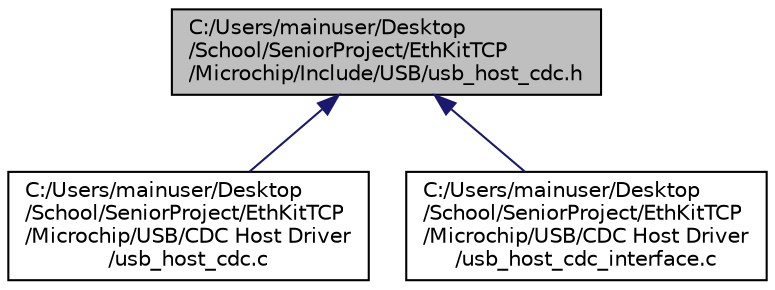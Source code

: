 digraph "C:/Users/mainuser/Desktop/School/SeniorProject/EthKitTCP/Microchip/Include/USB/usb_host_cdc.h"
{
  edge [fontname="Helvetica",fontsize="10",labelfontname="Helvetica",labelfontsize="10"];
  node [fontname="Helvetica",fontsize="10",shape=record];
  Node1 [label="C:/Users/mainuser/Desktop\l/School/SeniorProject/EthKitTCP\l/Microchip/Include/USB/usb_host_cdc.h",height=0.2,width=0.4,color="black", fillcolor="grey75", style="filled", fontcolor="black"];
  Node1 -> Node2 [dir="back",color="midnightblue",fontsize="10",style="solid",fontname="Helvetica"];
  Node2 [label="C:/Users/mainuser/Desktop\l/School/SeniorProject/EthKitTCP\l/Microchip/USB/CDC Host Driver\l/usb_host_cdc.c",height=0.2,width=0.4,color="black", fillcolor="white", style="filled",URL="$usb__host__cdc_8c.html"];
  Node1 -> Node3 [dir="back",color="midnightblue",fontsize="10",style="solid",fontname="Helvetica"];
  Node3 [label="C:/Users/mainuser/Desktop\l/School/SeniorProject/EthKitTCP\l/Microchip/USB/CDC Host Driver\l/usb_host_cdc_interface.c",height=0.2,width=0.4,color="black", fillcolor="white", style="filled",URL="$usb__host__cdc__interface_8c.html"];
}
